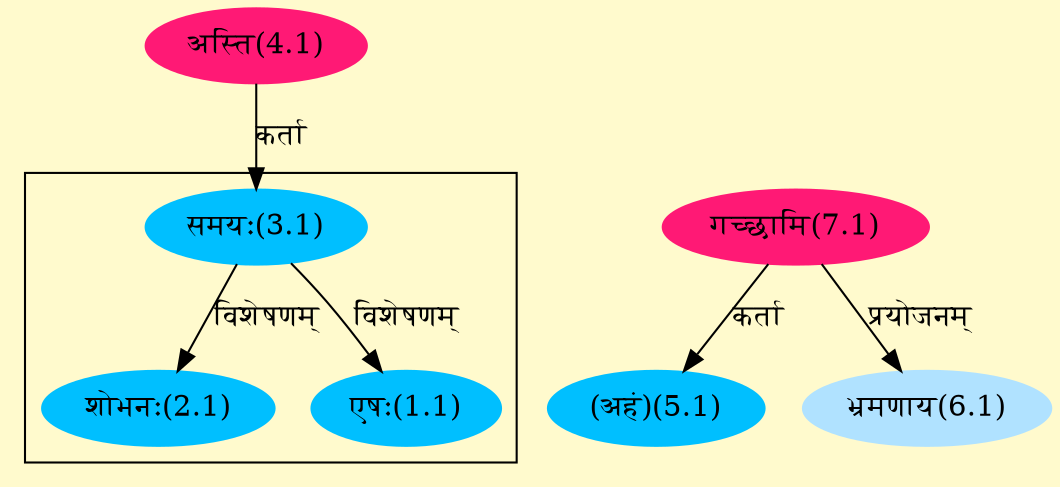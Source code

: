 digraph G{
rankdir=BT;
 compound=true;
 bgcolor="lemonchiffon1";

subgraph cluster_1{
Node1_1 [style=filled, color="#00BFFF" label = "एषः(1.1)"]
Node3_1 [style=filled, color="#00BFFF" label = "समयः(3.1)"]
Node2_1 [style=filled, color="#00BFFF" label = "शोभनः(2.1)"]

}
Node3_1 [style=filled, color="#00BFFF" label = "समयः(3.1)"]
Node4_1 [style=filled, color="#FF1975" label = "अस्ति(4.1)"]
Node5_1 [style=filled, color="#00BFFF" label = "(अहं)(5.1)"]
Node7_1 [style=filled, color="#FF1975" label = "गच्छामि(7.1)"]
Node6_1 [style=filled, color="#B0E2FF" label = "भ्रमणाय(6.1)"]
/* Start of Relations section */

Node1_1 -> Node3_1 [  label="विशेषणम्"  dir="back" ]
Node2_1 -> Node3_1 [  label="विशेषणम्"  dir="back" ]
Node3_1 -> Node4_1 [  label="कर्ता"  dir="back" ]
Node5_1 -> Node7_1 [  label="कर्ता"  dir="back" ]
Node6_1 -> Node7_1 [  label="प्रयोजनम्"  dir="back" ]
}
